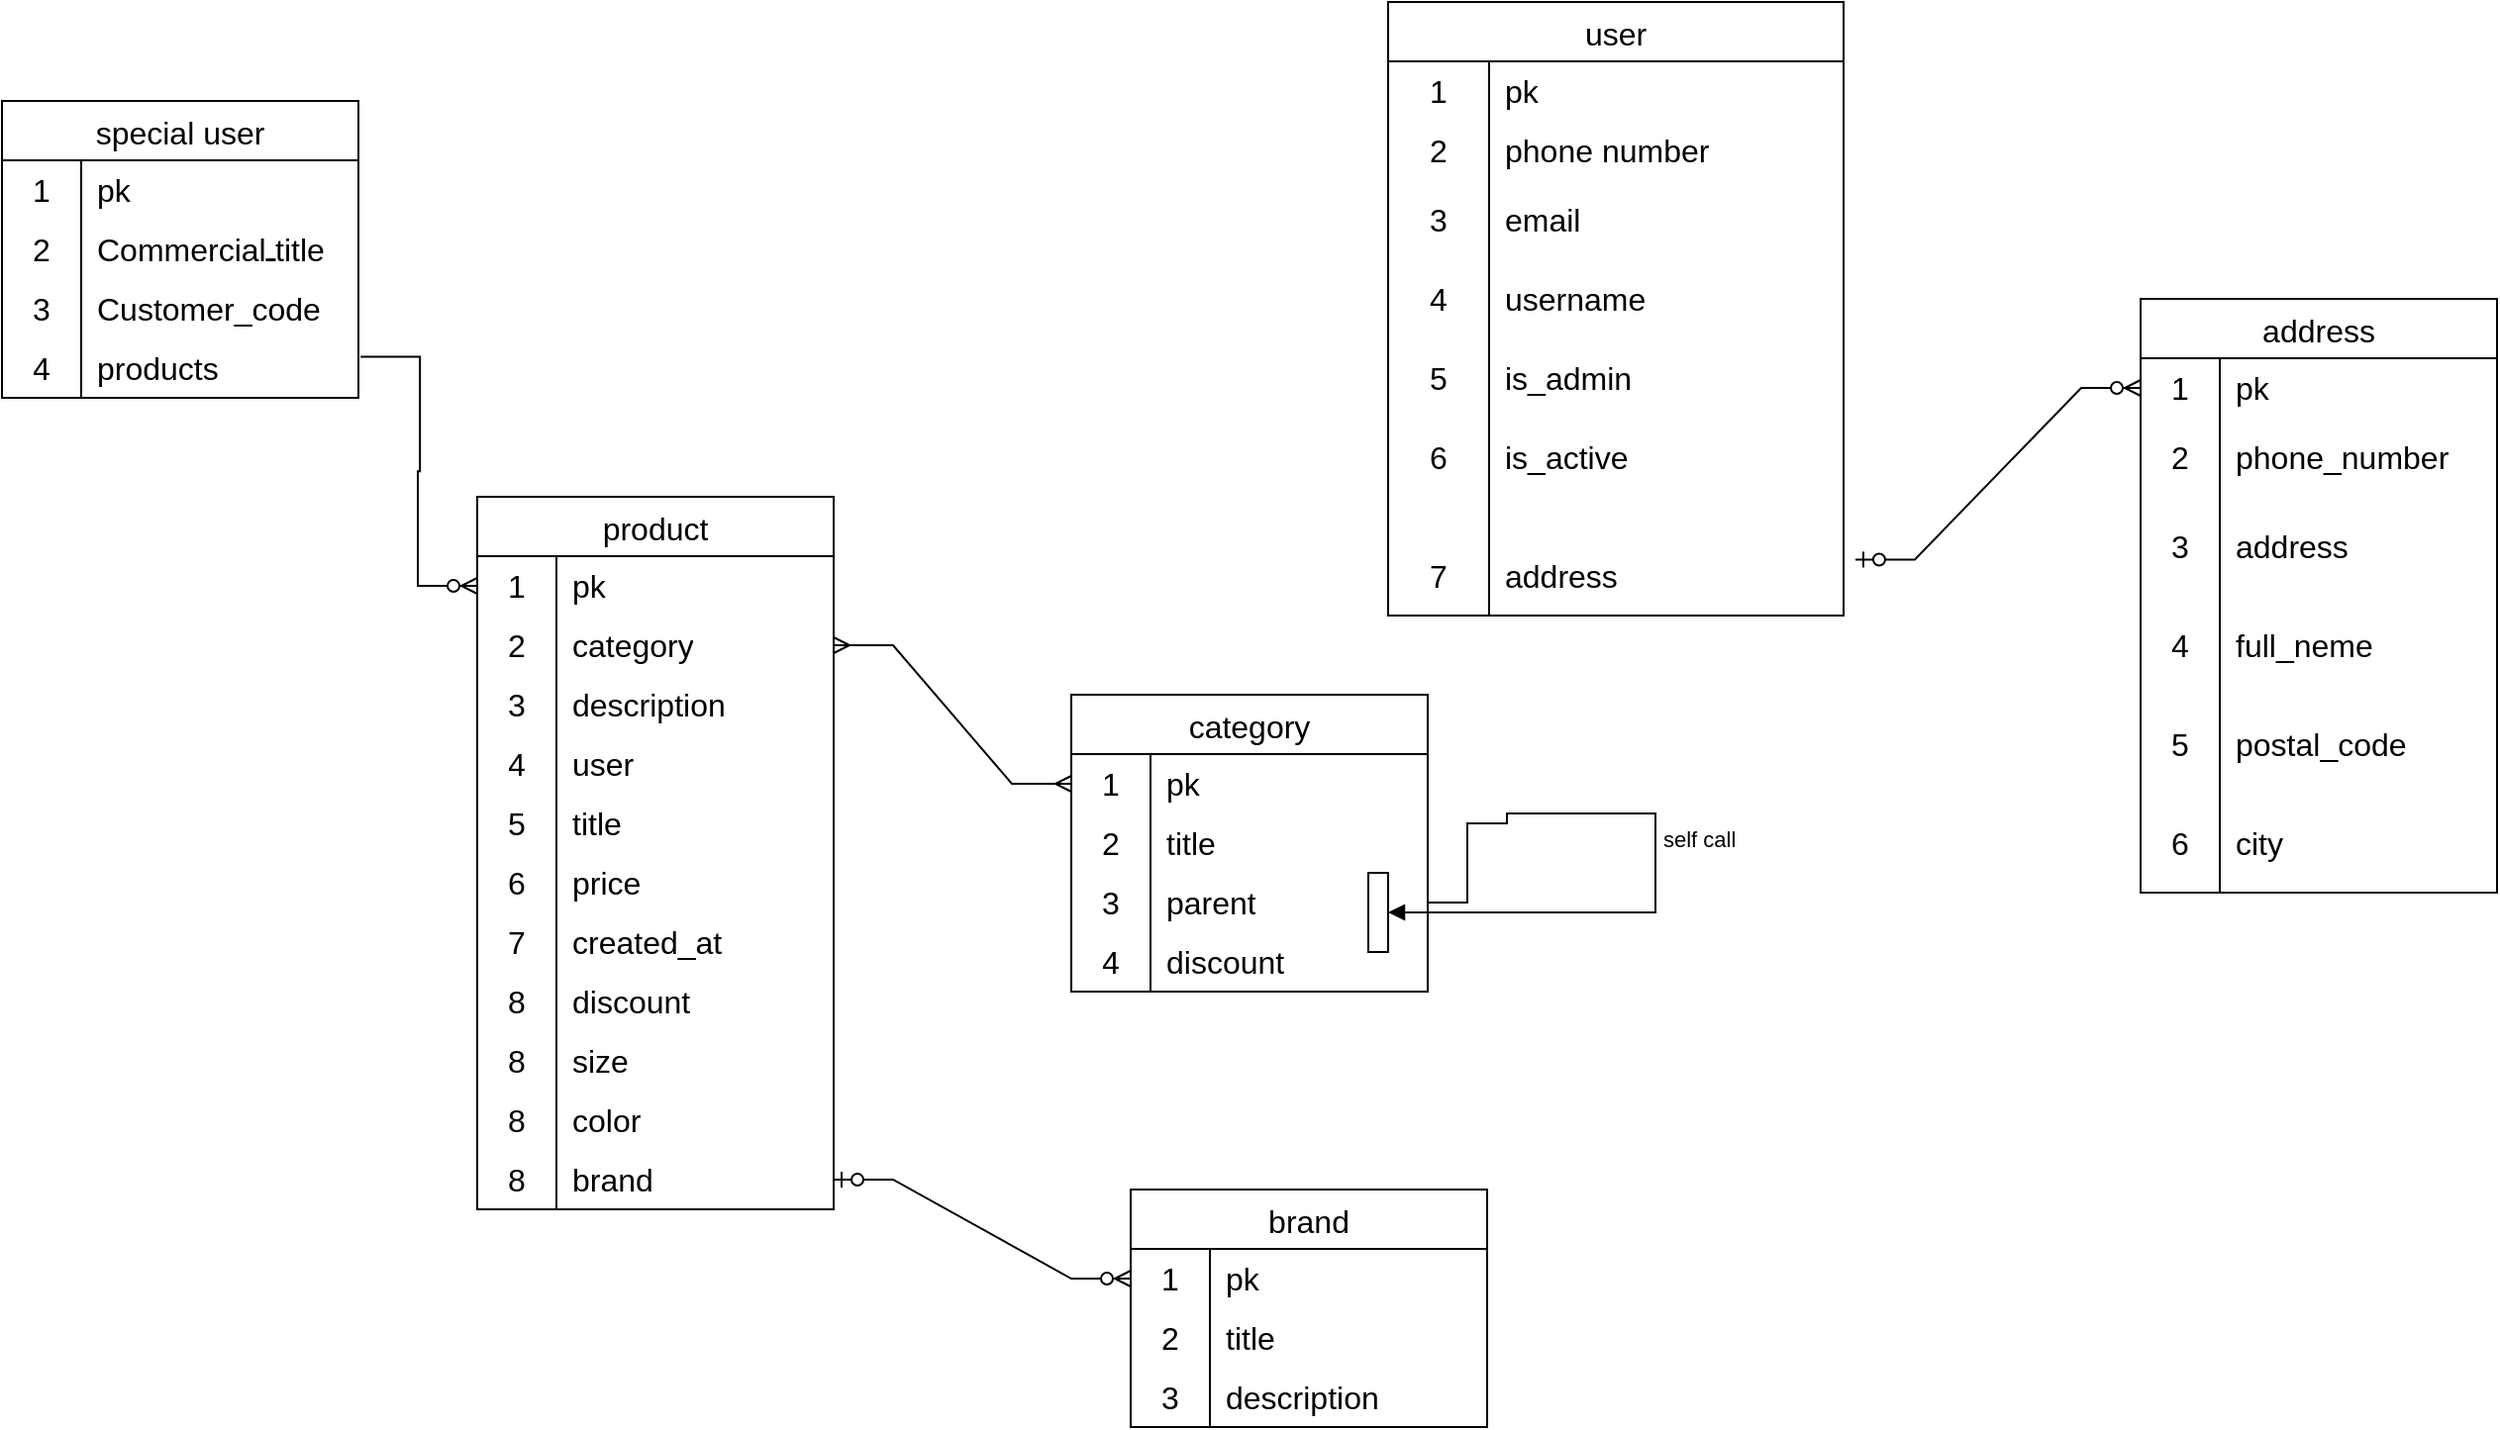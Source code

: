 <mxfile version="22.0.8" type="github">
  <diagram name="Page-1" id="hfBh8SlisbqRjysmLTED">
    <mxGraphModel dx="2121" dy="613" grid="1" gridSize="10" guides="1" tooltips="1" connect="1" arrows="1" fold="1" page="1" pageScale="1" pageWidth="850" pageHeight="1100" math="0" shadow="0">
      <root>
        <mxCell id="0" />
        <mxCell id="1" parent="0" />
        <mxCell id="ZEyobDEnAGydlUs0p3qM-27" value="user" style="shape=table;startSize=30;container=1;collapsible=0;childLayout=tableLayout;fixedRows=1;rowLines=0;fontStyle=0;strokeColor=default;fontSize=16;" vertex="1" parent="1">
          <mxGeometry x="670" y="130" width="230" height="310" as="geometry" />
        </mxCell>
        <mxCell id="ZEyobDEnAGydlUs0p3qM-28" value="" style="shape=tableRow;horizontal=0;startSize=0;swimlaneHead=0;swimlaneBody=0;top=0;left=0;bottom=0;right=0;collapsible=0;dropTarget=0;fillColor=none;points=[[0,0.5],[1,0.5]];portConstraint=eastwest;strokeColor=inherit;fontSize=16;" vertex="1" parent="ZEyobDEnAGydlUs0p3qM-27">
          <mxGeometry y="30" width="230" height="30" as="geometry" />
        </mxCell>
        <mxCell id="ZEyobDEnAGydlUs0p3qM-29" value="1" style="shape=partialRectangle;html=1;whiteSpace=wrap;connectable=0;fillColor=none;top=0;left=0;bottom=0;right=0;overflow=hidden;pointerEvents=1;strokeColor=inherit;fontSize=16;" vertex="1" parent="ZEyobDEnAGydlUs0p3qM-28">
          <mxGeometry width="51" height="30" as="geometry">
            <mxRectangle width="51" height="30" as="alternateBounds" />
          </mxGeometry>
        </mxCell>
        <mxCell id="ZEyobDEnAGydlUs0p3qM-30" value="pk" style="shape=partialRectangle;html=1;whiteSpace=wrap;connectable=0;fillColor=none;top=0;left=0;bottom=0;right=0;align=left;spacingLeft=6;overflow=hidden;strokeColor=inherit;fontSize=16;" vertex="1" parent="ZEyobDEnAGydlUs0p3qM-28">
          <mxGeometry x="51" width="179" height="30" as="geometry">
            <mxRectangle width="179" height="30" as="alternateBounds" />
          </mxGeometry>
        </mxCell>
        <mxCell id="ZEyobDEnAGydlUs0p3qM-31" value="" style="shape=tableRow;horizontal=0;startSize=0;swimlaneHead=0;swimlaneBody=0;top=0;left=0;bottom=0;right=0;collapsible=0;dropTarget=0;fillColor=none;points=[[0,0.5],[1,0.5]];portConstraint=eastwest;strokeColor=inherit;fontSize=16;" vertex="1" parent="ZEyobDEnAGydlUs0p3qM-27">
          <mxGeometry y="60" width="230" height="30" as="geometry" />
        </mxCell>
        <mxCell id="ZEyobDEnAGydlUs0p3qM-32" value="2" style="shape=partialRectangle;html=1;whiteSpace=wrap;connectable=0;fillColor=none;top=0;left=0;bottom=0;right=0;overflow=hidden;strokeColor=inherit;fontSize=16;" vertex="1" parent="ZEyobDEnAGydlUs0p3qM-31">
          <mxGeometry width="51" height="30" as="geometry">
            <mxRectangle width="51" height="30" as="alternateBounds" />
          </mxGeometry>
        </mxCell>
        <mxCell id="ZEyobDEnAGydlUs0p3qM-33" value="phone number" style="shape=partialRectangle;html=1;whiteSpace=wrap;connectable=0;fillColor=none;top=0;left=0;bottom=0;right=0;align=left;spacingLeft=6;overflow=hidden;strokeColor=inherit;fontSize=16;" vertex="1" parent="ZEyobDEnAGydlUs0p3qM-31">
          <mxGeometry x="51" width="179" height="30" as="geometry">
            <mxRectangle width="179" height="30" as="alternateBounds" />
          </mxGeometry>
        </mxCell>
        <mxCell id="ZEyobDEnAGydlUs0p3qM-34" value="" style="shape=tableRow;horizontal=0;startSize=0;swimlaneHead=0;swimlaneBody=0;top=0;left=0;bottom=0;right=0;collapsible=0;dropTarget=0;fillColor=none;points=[[0,0.5],[1,0.5]];portConstraint=eastwest;strokeColor=inherit;fontSize=16;" vertex="1" parent="ZEyobDEnAGydlUs0p3qM-27">
          <mxGeometry y="90" width="230" height="40" as="geometry" />
        </mxCell>
        <mxCell id="ZEyobDEnAGydlUs0p3qM-35" value="3" style="shape=partialRectangle;html=1;whiteSpace=wrap;connectable=0;fillColor=none;top=0;left=0;bottom=0;right=0;overflow=hidden;strokeColor=inherit;fontSize=16;" vertex="1" parent="ZEyobDEnAGydlUs0p3qM-34">
          <mxGeometry width="51" height="40" as="geometry">
            <mxRectangle width="51" height="40" as="alternateBounds" />
          </mxGeometry>
        </mxCell>
        <mxCell id="ZEyobDEnAGydlUs0p3qM-36" value="email" style="shape=partialRectangle;html=1;whiteSpace=wrap;connectable=0;fillColor=none;top=0;left=0;bottom=0;right=0;align=left;spacingLeft=6;overflow=hidden;strokeColor=inherit;fontSize=16;" vertex="1" parent="ZEyobDEnAGydlUs0p3qM-34">
          <mxGeometry x="51" width="179" height="40" as="geometry">
            <mxRectangle width="179" height="40" as="alternateBounds" />
          </mxGeometry>
        </mxCell>
        <mxCell id="ZEyobDEnAGydlUs0p3qM-47" value="" style="shape=tableRow;horizontal=0;startSize=0;swimlaneHead=0;swimlaneBody=0;top=0;left=0;bottom=0;right=0;collapsible=0;dropTarget=0;fillColor=none;points=[[0,0.5],[1,0.5]];portConstraint=eastwest;strokeColor=inherit;fontSize=16;" vertex="1" parent="ZEyobDEnAGydlUs0p3qM-27">
          <mxGeometry y="130" width="230" height="40" as="geometry" />
        </mxCell>
        <mxCell id="ZEyobDEnAGydlUs0p3qM-48" value="4" style="shape=partialRectangle;html=1;whiteSpace=wrap;connectable=0;fillColor=none;top=0;left=0;bottom=0;right=0;overflow=hidden;strokeColor=inherit;fontSize=16;" vertex="1" parent="ZEyobDEnAGydlUs0p3qM-47">
          <mxGeometry width="51" height="40" as="geometry">
            <mxRectangle width="51" height="40" as="alternateBounds" />
          </mxGeometry>
        </mxCell>
        <mxCell id="ZEyobDEnAGydlUs0p3qM-49" value="username" style="shape=partialRectangle;html=1;whiteSpace=wrap;connectable=0;fillColor=none;top=0;left=0;bottom=0;right=0;align=left;spacingLeft=6;overflow=hidden;strokeColor=inherit;fontSize=16;" vertex="1" parent="ZEyobDEnAGydlUs0p3qM-47">
          <mxGeometry x="51" width="179" height="40" as="geometry">
            <mxRectangle width="179" height="40" as="alternateBounds" />
          </mxGeometry>
        </mxCell>
        <mxCell id="ZEyobDEnAGydlUs0p3qM-50" value="" style="shape=tableRow;horizontal=0;startSize=0;swimlaneHead=0;swimlaneBody=0;top=0;left=0;bottom=0;right=0;collapsible=0;dropTarget=0;fillColor=none;points=[[0,0.5],[1,0.5]];portConstraint=eastwest;strokeColor=inherit;fontSize=16;" vertex="1" parent="ZEyobDEnAGydlUs0p3qM-27">
          <mxGeometry y="170" width="230" height="40" as="geometry" />
        </mxCell>
        <mxCell id="ZEyobDEnAGydlUs0p3qM-51" value="5" style="shape=partialRectangle;html=1;whiteSpace=wrap;connectable=0;fillColor=none;top=0;left=0;bottom=0;right=0;overflow=hidden;strokeColor=inherit;fontSize=16;" vertex="1" parent="ZEyobDEnAGydlUs0p3qM-50">
          <mxGeometry width="51" height="40" as="geometry">
            <mxRectangle width="51" height="40" as="alternateBounds" />
          </mxGeometry>
        </mxCell>
        <mxCell id="ZEyobDEnAGydlUs0p3qM-52" value="is_admin" style="shape=partialRectangle;html=1;whiteSpace=wrap;connectable=0;fillColor=none;top=0;left=0;bottom=0;right=0;align=left;spacingLeft=6;overflow=hidden;strokeColor=inherit;fontSize=16;" vertex="1" parent="ZEyobDEnAGydlUs0p3qM-50">
          <mxGeometry x="51" width="179" height="40" as="geometry">
            <mxRectangle width="179" height="40" as="alternateBounds" />
          </mxGeometry>
        </mxCell>
        <mxCell id="ZEyobDEnAGydlUs0p3qM-53" value="" style="shape=tableRow;horizontal=0;startSize=0;swimlaneHead=0;swimlaneBody=0;top=0;left=0;bottom=0;right=0;collapsible=0;dropTarget=0;fillColor=none;points=[[0,0.5],[1,0.5]];portConstraint=eastwest;strokeColor=inherit;fontSize=16;" vertex="1" parent="ZEyobDEnAGydlUs0p3qM-27">
          <mxGeometry y="210" width="230" height="40" as="geometry" />
        </mxCell>
        <mxCell id="ZEyobDEnAGydlUs0p3qM-54" value="6" style="shape=partialRectangle;html=1;whiteSpace=wrap;connectable=0;fillColor=none;top=0;left=0;bottom=0;right=0;overflow=hidden;strokeColor=inherit;fontSize=16;" vertex="1" parent="ZEyobDEnAGydlUs0p3qM-53">
          <mxGeometry width="51" height="40" as="geometry">
            <mxRectangle width="51" height="40" as="alternateBounds" />
          </mxGeometry>
        </mxCell>
        <mxCell id="ZEyobDEnAGydlUs0p3qM-55" value="is_active" style="shape=partialRectangle;html=1;whiteSpace=wrap;connectable=0;fillColor=none;top=0;left=0;bottom=0;right=0;align=left;spacingLeft=6;overflow=hidden;strokeColor=inherit;fontSize=16;" vertex="1" parent="ZEyobDEnAGydlUs0p3qM-53">
          <mxGeometry x="51" width="179" height="40" as="geometry">
            <mxRectangle width="179" height="40" as="alternateBounds" />
          </mxGeometry>
        </mxCell>
        <mxCell id="ZEyobDEnAGydlUs0p3qM-56" value="" style="shape=tableRow;horizontal=0;startSize=0;swimlaneHead=0;swimlaneBody=0;top=0;left=0;bottom=0;right=0;collapsible=0;dropTarget=0;fillColor=none;points=[[0,0.5],[1,0.5]];portConstraint=eastwest;strokeColor=inherit;fontSize=16;" vertex="1" parent="ZEyobDEnAGydlUs0p3qM-27">
          <mxGeometry y="250" width="230" height="20" as="geometry" />
        </mxCell>
        <mxCell id="ZEyobDEnAGydlUs0p3qM-57" value="" style="shape=partialRectangle;html=1;whiteSpace=wrap;connectable=0;fillColor=none;top=0;left=0;bottom=0;right=0;overflow=hidden;strokeColor=inherit;fontSize=16;" vertex="1" parent="ZEyobDEnAGydlUs0p3qM-56">
          <mxGeometry width="51" height="20" as="geometry">
            <mxRectangle width="51" height="20" as="alternateBounds" />
          </mxGeometry>
        </mxCell>
        <mxCell id="ZEyobDEnAGydlUs0p3qM-58" value="" style="shape=partialRectangle;html=1;whiteSpace=wrap;connectable=0;fillColor=none;top=0;left=0;bottom=0;right=0;align=left;spacingLeft=6;overflow=hidden;strokeColor=inherit;fontSize=16;" vertex="1" parent="ZEyobDEnAGydlUs0p3qM-56">
          <mxGeometry x="51" width="179" height="20" as="geometry">
            <mxRectangle width="179" height="20" as="alternateBounds" />
          </mxGeometry>
        </mxCell>
        <mxCell id="ZEyobDEnAGydlUs0p3qM-171" value="" style="shape=tableRow;horizontal=0;startSize=0;swimlaneHead=0;swimlaneBody=0;top=0;left=0;bottom=0;right=0;collapsible=0;dropTarget=0;fillColor=none;points=[[0,0.5],[1,0.5]];portConstraint=eastwest;strokeColor=inherit;fontSize=16;" vertex="1" parent="ZEyobDEnAGydlUs0p3qM-27">
          <mxGeometry y="270" width="230" height="40" as="geometry" />
        </mxCell>
        <mxCell id="ZEyobDEnAGydlUs0p3qM-172" value="7" style="shape=partialRectangle;html=1;whiteSpace=wrap;connectable=0;fillColor=none;top=0;left=0;bottom=0;right=0;overflow=hidden;strokeColor=inherit;fontSize=16;" vertex="1" parent="ZEyobDEnAGydlUs0p3qM-171">
          <mxGeometry width="51" height="40" as="geometry">
            <mxRectangle width="51" height="40" as="alternateBounds" />
          </mxGeometry>
        </mxCell>
        <mxCell id="ZEyobDEnAGydlUs0p3qM-173" value="address" style="shape=partialRectangle;html=1;whiteSpace=wrap;connectable=0;fillColor=none;top=0;left=0;bottom=0;right=0;align=left;spacingLeft=6;overflow=hidden;strokeColor=inherit;fontSize=16;" vertex="1" parent="ZEyobDEnAGydlUs0p3qM-171">
          <mxGeometry x="51" width="179" height="40" as="geometry">
            <mxRectangle width="179" height="40" as="alternateBounds" />
          </mxGeometry>
        </mxCell>
        <mxCell id="ZEyobDEnAGydlUs0p3qM-37" value="special user" style="shape=table;startSize=30;container=1;collapsible=0;childLayout=tableLayout;fixedRows=1;rowLines=0;fontStyle=0;strokeColor=default;fontSize=16;" vertex="1" parent="1">
          <mxGeometry x="-30" y="180" width="180" height="150" as="geometry" />
        </mxCell>
        <mxCell id="ZEyobDEnAGydlUs0p3qM-38" value="" style="shape=tableRow;horizontal=0;startSize=0;swimlaneHead=0;swimlaneBody=0;top=0;left=0;bottom=0;right=0;collapsible=0;dropTarget=0;fillColor=none;points=[[0,0.5],[1,0.5]];portConstraint=eastwest;strokeColor=inherit;fontSize=16;" vertex="1" parent="ZEyobDEnAGydlUs0p3qM-37">
          <mxGeometry y="30" width="180" height="30" as="geometry" />
        </mxCell>
        <mxCell id="ZEyobDEnAGydlUs0p3qM-39" value="1" style="shape=partialRectangle;html=1;whiteSpace=wrap;connectable=0;fillColor=none;top=0;left=0;bottom=0;right=0;overflow=hidden;pointerEvents=1;strokeColor=inherit;fontSize=16;" vertex="1" parent="ZEyobDEnAGydlUs0p3qM-38">
          <mxGeometry width="40" height="30" as="geometry">
            <mxRectangle width="40" height="30" as="alternateBounds" />
          </mxGeometry>
        </mxCell>
        <mxCell id="ZEyobDEnAGydlUs0p3qM-40" value="pk" style="shape=partialRectangle;html=1;whiteSpace=wrap;connectable=0;fillColor=none;top=0;left=0;bottom=0;right=0;align=left;spacingLeft=6;overflow=hidden;strokeColor=inherit;fontSize=16;" vertex="1" parent="ZEyobDEnAGydlUs0p3qM-38">
          <mxGeometry x="40" width="140" height="30" as="geometry">
            <mxRectangle width="140" height="30" as="alternateBounds" />
          </mxGeometry>
        </mxCell>
        <mxCell id="ZEyobDEnAGydlUs0p3qM-41" value="" style="shape=tableRow;horizontal=0;startSize=0;swimlaneHead=0;swimlaneBody=0;top=0;left=0;bottom=0;right=0;collapsible=0;dropTarget=0;fillColor=none;points=[[0,0.5],[1,0.5]];portConstraint=eastwest;strokeColor=inherit;fontSize=16;" vertex="1" parent="ZEyobDEnAGydlUs0p3qM-37">
          <mxGeometry y="60" width="180" height="30" as="geometry" />
        </mxCell>
        <mxCell id="ZEyobDEnAGydlUs0p3qM-42" value="2" style="shape=partialRectangle;html=1;whiteSpace=wrap;connectable=0;fillColor=none;top=0;left=0;bottom=0;right=0;overflow=hidden;strokeColor=inherit;fontSize=16;" vertex="1" parent="ZEyobDEnAGydlUs0p3qM-41">
          <mxGeometry width="40" height="30" as="geometry">
            <mxRectangle width="40" height="30" as="alternateBounds" />
          </mxGeometry>
        </mxCell>
        <mxCell id="ZEyobDEnAGydlUs0p3qM-43" value="Commercialـtitle" style="shape=partialRectangle;html=1;whiteSpace=wrap;connectable=0;fillColor=none;top=0;left=0;bottom=0;right=0;align=left;spacingLeft=6;overflow=hidden;strokeColor=inherit;fontSize=16;" vertex="1" parent="ZEyobDEnAGydlUs0p3qM-41">
          <mxGeometry x="40" width="140" height="30" as="geometry">
            <mxRectangle width="140" height="30" as="alternateBounds" />
          </mxGeometry>
        </mxCell>
        <mxCell id="ZEyobDEnAGydlUs0p3qM-44" value="" style="shape=tableRow;horizontal=0;startSize=0;swimlaneHead=0;swimlaneBody=0;top=0;left=0;bottom=0;right=0;collapsible=0;dropTarget=0;fillColor=none;points=[[0,0.5],[1,0.5]];portConstraint=eastwest;strokeColor=inherit;fontSize=16;" vertex="1" parent="ZEyobDEnAGydlUs0p3qM-37">
          <mxGeometry y="90" width="180" height="30" as="geometry" />
        </mxCell>
        <mxCell id="ZEyobDEnAGydlUs0p3qM-45" value="3" style="shape=partialRectangle;html=1;whiteSpace=wrap;connectable=0;fillColor=none;top=0;left=0;bottom=0;right=0;overflow=hidden;strokeColor=inherit;fontSize=16;" vertex="1" parent="ZEyobDEnAGydlUs0p3qM-44">
          <mxGeometry width="40" height="30" as="geometry">
            <mxRectangle width="40" height="30" as="alternateBounds" />
          </mxGeometry>
        </mxCell>
        <mxCell id="ZEyobDEnAGydlUs0p3qM-46" value="Customer_code" style="shape=partialRectangle;html=1;whiteSpace=wrap;connectable=0;fillColor=none;top=0;left=0;bottom=0;right=0;align=left;spacingLeft=6;overflow=hidden;strokeColor=inherit;fontSize=16;" vertex="1" parent="ZEyobDEnAGydlUs0p3qM-44">
          <mxGeometry x="40" width="140" height="30" as="geometry">
            <mxRectangle width="140" height="30" as="alternateBounds" />
          </mxGeometry>
        </mxCell>
        <mxCell id="ZEyobDEnAGydlUs0p3qM-72" value="" style="shape=tableRow;horizontal=0;startSize=0;swimlaneHead=0;swimlaneBody=0;top=0;left=0;bottom=0;right=0;collapsible=0;dropTarget=0;fillColor=none;points=[[0,0.5],[1,0.5]];portConstraint=eastwest;strokeColor=inherit;fontSize=16;" vertex="1" parent="ZEyobDEnAGydlUs0p3qM-37">
          <mxGeometry y="120" width="180" height="30" as="geometry" />
        </mxCell>
        <mxCell id="ZEyobDEnAGydlUs0p3qM-73" value="4" style="shape=partialRectangle;html=1;whiteSpace=wrap;connectable=0;fillColor=none;top=0;left=0;bottom=0;right=0;overflow=hidden;strokeColor=inherit;fontSize=16;" vertex="1" parent="ZEyobDEnAGydlUs0p3qM-72">
          <mxGeometry width="40" height="30" as="geometry">
            <mxRectangle width="40" height="30" as="alternateBounds" />
          </mxGeometry>
        </mxCell>
        <mxCell id="ZEyobDEnAGydlUs0p3qM-74" value="products" style="shape=partialRectangle;html=1;whiteSpace=wrap;connectable=0;fillColor=none;top=0;left=0;bottom=0;right=0;align=left;spacingLeft=6;overflow=hidden;strokeColor=inherit;fontSize=16;" vertex="1" parent="ZEyobDEnAGydlUs0p3qM-72">
          <mxGeometry x="40" width="140" height="30" as="geometry">
            <mxRectangle width="140" height="30" as="alternateBounds" />
          </mxGeometry>
        </mxCell>
        <mxCell id="ZEyobDEnAGydlUs0p3qM-85" value="product" style="shape=table;startSize=30;container=1;collapsible=0;childLayout=tableLayout;fixedRows=1;rowLines=0;fontStyle=0;strokeColor=default;fontSize=16;" vertex="1" parent="1">
          <mxGeometry x="210" y="380" width="180" height="360" as="geometry" />
        </mxCell>
        <mxCell id="ZEyobDEnAGydlUs0p3qM-86" value="" style="shape=tableRow;horizontal=0;startSize=0;swimlaneHead=0;swimlaneBody=0;top=0;left=0;bottom=0;right=0;collapsible=0;dropTarget=0;fillColor=none;points=[[0,0.5],[1,0.5]];portConstraint=eastwest;strokeColor=inherit;fontSize=16;" vertex="1" parent="ZEyobDEnAGydlUs0p3qM-85">
          <mxGeometry y="30" width="180" height="30" as="geometry" />
        </mxCell>
        <mxCell id="ZEyobDEnAGydlUs0p3qM-87" value="1" style="shape=partialRectangle;html=1;whiteSpace=wrap;connectable=0;fillColor=none;top=0;left=0;bottom=0;right=0;overflow=hidden;pointerEvents=1;strokeColor=inherit;fontSize=16;" vertex="1" parent="ZEyobDEnAGydlUs0p3qM-86">
          <mxGeometry width="40" height="30" as="geometry">
            <mxRectangle width="40" height="30" as="alternateBounds" />
          </mxGeometry>
        </mxCell>
        <mxCell id="ZEyobDEnAGydlUs0p3qM-88" value="pk" style="shape=partialRectangle;html=1;whiteSpace=wrap;connectable=0;fillColor=none;top=0;left=0;bottom=0;right=0;align=left;spacingLeft=6;overflow=hidden;strokeColor=inherit;fontSize=16;" vertex="1" parent="ZEyobDEnAGydlUs0p3qM-86">
          <mxGeometry x="40" width="140" height="30" as="geometry">
            <mxRectangle width="140" height="30" as="alternateBounds" />
          </mxGeometry>
        </mxCell>
        <mxCell id="ZEyobDEnAGydlUs0p3qM-89" value="" style="shape=tableRow;horizontal=0;startSize=0;swimlaneHead=0;swimlaneBody=0;top=0;left=0;bottom=0;right=0;collapsible=0;dropTarget=0;fillColor=none;points=[[0,0.5],[1,0.5]];portConstraint=eastwest;strokeColor=inherit;fontSize=16;" vertex="1" parent="ZEyobDEnAGydlUs0p3qM-85">
          <mxGeometry y="60" width="180" height="30" as="geometry" />
        </mxCell>
        <mxCell id="ZEyobDEnAGydlUs0p3qM-90" value="2" style="shape=partialRectangle;html=1;whiteSpace=wrap;connectable=0;fillColor=none;top=0;left=0;bottom=0;right=0;overflow=hidden;strokeColor=inherit;fontSize=16;" vertex="1" parent="ZEyobDEnAGydlUs0p3qM-89">
          <mxGeometry width="40" height="30" as="geometry">
            <mxRectangle width="40" height="30" as="alternateBounds" />
          </mxGeometry>
        </mxCell>
        <mxCell id="ZEyobDEnAGydlUs0p3qM-91" value="category" style="shape=partialRectangle;html=1;whiteSpace=wrap;connectable=0;fillColor=none;top=0;left=0;bottom=0;right=0;align=left;spacingLeft=6;overflow=hidden;strokeColor=inherit;fontSize=16;" vertex="1" parent="ZEyobDEnAGydlUs0p3qM-89">
          <mxGeometry x="40" width="140" height="30" as="geometry">
            <mxRectangle width="140" height="30" as="alternateBounds" />
          </mxGeometry>
        </mxCell>
        <mxCell id="ZEyobDEnAGydlUs0p3qM-92" value="" style="shape=tableRow;horizontal=0;startSize=0;swimlaneHead=0;swimlaneBody=0;top=0;left=0;bottom=0;right=0;collapsible=0;dropTarget=0;fillColor=none;points=[[0,0.5],[1,0.5]];portConstraint=eastwest;strokeColor=inherit;fontSize=16;" vertex="1" parent="ZEyobDEnAGydlUs0p3qM-85">
          <mxGeometry y="90" width="180" height="30" as="geometry" />
        </mxCell>
        <mxCell id="ZEyobDEnAGydlUs0p3qM-93" value="3" style="shape=partialRectangle;html=1;whiteSpace=wrap;connectable=0;fillColor=none;top=0;left=0;bottom=0;right=0;overflow=hidden;strokeColor=inherit;fontSize=16;" vertex="1" parent="ZEyobDEnAGydlUs0p3qM-92">
          <mxGeometry width="40" height="30" as="geometry">
            <mxRectangle width="40" height="30" as="alternateBounds" />
          </mxGeometry>
        </mxCell>
        <mxCell id="ZEyobDEnAGydlUs0p3qM-94" value="description" style="shape=partialRectangle;html=1;whiteSpace=wrap;connectable=0;fillColor=none;top=0;left=0;bottom=0;right=0;align=left;spacingLeft=6;overflow=hidden;strokeColor=inherit;fontSize=16;" vertex="1" parent="ZEyobDEnAGydlUs0p3qM-92">
          <mxGeometry x="40" width="140" height="30" as="geometry">
            <mxRectangle width="140" height="30" as="alternateBounds" />
          </mxGeometry>
        </mxCell>
        <mxCell id="ZEyobDEnAGydlUs0p3qM-95" value="" style="shape=tableRow;horizontal=0;startSize=0;swimlaneHead=0;swimlaneBody=0;top=0;left=0;bottom=0;right=0;collapsible=0;dropTarget=0;fillColor=none;points=[[0,0.5],[1,0.5]];portConstraint=eastwest;strokeColor=inherit;fontSize=16;" vertex="1" parent="ZEyobDEnAGydlUs0p3qM-85">
          <mxGeometry y="120" width="180" height="30" as="geometry" />
        </mxCell>
        <mxCell id="ZEyobDEnAGydlUs0p3qM-96" value="4" style="shape=partialRectangle;html=1;whiteSpace=wrap;connectable=0;fillColor=none;top=0;left=0;bottom=0;right=0;overflow=hidden;strokeColor=inherit;fontSize=16;" vertex="1" parent="ZEyobDEnAGydlUs0p3qM-95">
          <mxGeometry width="40" height="30" as="geometry">
            <mxRectangle width="40" height="30" as="alternateBounds" />
          </mxGeometry>
        </mxCell>
        <mxCell id="ZEyobDEnAGydlUs0p3qM-97" value="user" style="shape=partialRectangle;html=1;whiteSpace=wrap;connectable=0;fillColor=none;top=0;left=0;bottom=0;right=0;align=left;spacingLeft=6;overflow=hidden;strokeColor=inherit;fontSize=16;" vertex="1" parent="ZEyobDEnAGydlUs0p3qM-95">
          <mxGeometry x="40" width="140" height="30" as="geometry">
            <mxRectangle width="140" height="30" as="alternateBounds" />
          </mxGeometry>
        </mxCell>
        <mxCell id="ZEyobDEnAGydlUs0p3qM-114" value="" style="shape=tableRow;horizontal=0;startSize=0;swimlaneHead=0;swimlaneBody=0;top=0;left=0;bottom=0;right=0;collapsible=0;dropTarget=0;fillColor=none;points=[[0,0.5],[1,0.5]];portConstraint=eastwest;strokeColor=inherit;fontSize=16;" vertex="1" parent="ZEyobDEnAGydlUs0p3qM-85">
          <mxGeometry y="150" width="180" height="30" as="geometry" />
        </mxCell>
        <mxCell id="ZEyobDEnAGydlUs0p3qM-115" value="5" style="shape=partialRectangle;html=1;whiteSpace=wrap;connectable=0;fillColor=none;top=0;left=0;bottom=0;right=0;overflow=hidden;pointerEvents=1;strokeColor=inherit;fontSize=16;" vertex="1" parent="ZEyobDEnAGydlUs0p3qM-114">
          <mxGeometry width="40" height="30" as="geometry">
            <mxRectangle width="40" height="30" as="alternateBounds" />
          </mxGeometry>
        </mxCell>
        <mxCell id="ZEyobDEnAGydlUs0p3qM-116" value="title" style="shape=partialRectangle;html=1;whiteSpace=wrap;connectable=0;fillColor=none;top=0;left=0;bottom=0;right=0;align=left;spacingLeft=6;overflow=hidden;strokeColor=inherit;fontSize=16;" vertex="1" parent="ZEyobDEnAGydlUs0p3qM-114">
          <mxGeometry x="40" width="140" height="30" as="geometry">
            <mxRectangle width="140" height="30" as="alternateBounds" />
          </mxGeometry>
        </mxCell>
        <mxCell id="ZEyobDEnAGydlUs0p3qM-195" value="" style="shape=tableRow;horizontal=0;startSize=0;swimlaneHead=0;swimlaneBody=0;top=0;left=0;bottom=0;right=0;collapsible=0;dropTarget=0;fillColor=none;points=[[0,0.5],[1,0.5]];portConstraint=eastwest;strokeColor=inherit;fontSize=16;" vertex="1" parent="ZEyobDEnAGydlUs0p3qM-85">
          <mxGeometry y="180" width="180" height="30" as="geometry" />
        </mxCell>
        <mxCell id="ZEyobDEnAGydlUs0p3qM-196" value="6" style="shape=partialRectangle;html=1;whiteSpace=wrap;connectable=0;fillColor=none;top=0;left=0;bottom=0;right=0;overflow=hidden;pointerEvents=1;strokeColor=inherit;fontSize=16;" vertex="1" parent="ZEyobDEnAGydlUs0p3qM-195">
          <mxGeometry width="40" height="30" as="geometry">
            <mxRectangle width="40" height="30" as="alternateBounds" />
          </mxGeometry>
        </mxCell>
        <mxCell id="ZEyobDEnAGydlUs0p3qM-197" value="price" style="shape=partialRectangle;html=1;whiteSpace=wrap;connectable=0;fillColor=none;top=0;left=0;bottom=0;right=0;align=left;spacingLeft=6;overflow=hidden;strokeColor=inherit;fontSize=16;" vertex="1" parent="ZEyobDEnAGydlUs0p3qM-195">
          <mxGeometry x="40" width="140" height="30" as="geometry">
            <mxRectangle width="140" height="30" as="alternateBounds" />
          </mxGeometry>
        </mxCell>
        <mxCell id="ZEyobDEnAGydlUs0p3qM-198" value="" style="shape=tableRow;horizontal=0;startSize=0;swimlaneHead=0;swimlaneBody=0;top=0;left=0;bottom=0;right=0;collapsible=0;dropTarget=0;fillColor=none;points=[[0,0.5],[1,0.5]];portConstraint=eastwest;strokeColor=inherit;fontSize=16;" vertex="1" parent="ZEyobDEnAGydlUs0p3qM-85">
          <mxGeometry y="210" width="180" height="30" as="geometry" />
        </mxCell>
        <mxCell id="ZEyobDEnAGydlUs0p3qM-199" value="7" style="shape=partialRectangle;html=1;whiteSpace=wrap;connectable=0;fillColor=none;top=0;left=0;bottom=0;right=0;overflow=hidden;pointerEvents=1;strokeColor=inherit;fontSize=16;" vertex="1" parent="ZEyobDEnAGydlUs0p3qM-198">
          <mxGeometry width="40" height="30" as="geometry">
            <mxRectangle width="40" height="30" as="alternateBounds" />
          </mxGeometry>
        </mxCell>
        <mxCell id="ZEyobDEnAGydlUs0p3qM-200" value="created_at" style="shape=partialRectangle;html=1;whiteSpace=wrap;connectable=0;fillColor=none;top=0;left=0;bottom=0;right=0;align=left;spacingLeft=6;overflow=hidden;strokeColor=inherit;fontSize=16;" vertex="1" parent="ZEyobDEnAGydlUs0p3qM-198">
          <mxGeometry x="40" width="140" height="30" as="geometry">
            <mxRectangle width="140" height="30" as="alternateBounds" />
          </mxGeometry>
        </mxCell>
        <mxCell id="ZEyobDEnAGydlUs0p3qM-201" value="" style="shape=tableRow;horizontal=0;startSize=0;swimlaneHead=0;swimlaneBody=0;top=0;left=0;bottom=0;right=0;collapsible=0;dropTarget=0;fillColor=none;points=[[0,0.5],[1,0.5]];portConstraint=eastwest;strokeColor=inherit;fontSize=16;" vertex="1" parent="ZEyobDEnAGydlUs0p3qM-85">
          <mxGeometry y="240" width="180" height="30" as="geometry" />
        </mxCell>
        <mxCell id="ZEyobDEnAGydlUs0p3qM-202" value="8" style="shape=partialRectangle;html=1;whiteSpace=wrap;connectable=0;fillColor=none;top=0;left=0;bottom=0;right=0;overflow=hidden;pointerEvents=1;strokeColor=inherit;fontSize=16;" vertex="1" parent="ZEyobDEnAGydlUs0p3qM-201">
          <mxGeometry width="40" height="30" as="geometry">
            <mxRectangle width="40" height="30" as="alternateBounds" />
          </mxGeometry>
        </mxCell>
        <mxCell id="ZEyobDEnAGydlUs0p3qM-203" value="discount" style="shape=partialRectangle;html=1;whiteSpace=wrap;connectable=0;fillColor=none;top=0;left=0;bottom=0;right=0;align=left;spacingLeft=6;overflow=hidden;strokeColor=inherit;fontSize=16;" vertex="1" parent="ZEyobDEnAGydlUs0p3qM-201">
          <mxGeometry x="40" width="140" height="30" as="geometry">
            <mxRectangle width="140" height="30" as="alternateBounds" />
          </mxGeometry>
        </mxCell>
        <mxCell id="ZEyobDEnAGydlUs0p3qM-207" value="" style="shape=tableRow;horizontal=0;startSize=0;swimlaneHead=0;swimlaneBody=0;top=0;left=0;bottom=0;right=0;collapsible=0;dropTarget=0;fillColor=none;points=[[0,0.5],[1,0.5]];portConstraint=eastwest;strokeColor=inherit;fontSize=16;" vertex="1" parent="ZEyobDEnAGydlUs0p3qM-85">
          <mxGeometry y="270" width="180" height="30" as="geometry" />
        </mxCell>
        <mxCell id="ZEyobDEnAGydlUs0p3qM-208" value="8" style="shape=partialRectangle;html=1;whiteSpace=wrap;connectable=0;fillColor=none;top=0;left=0;bottom=0;right=0;overflow=hidden;pointerEvents=1;strokeColor=inherit;fontSize=16;" vertex="1" parent="ZEyobDEnAGydlUs0p3qM-207">
          <mxGeometry width="40" height="30" as="geometry">
            <mxRectangle width="40" height="30" as="alternateBounds" />
          </mxGeometry>
        </mxCell>
        <mxCell id="ZEyobDEnAGydlUs0p3qM-209" value="size" style="shape=partialRectangle;html=1;whiteSpace=wrap;connectable=0;fillColor=none;top=0;left=0;bottom=0;right=0;align=left;spacingLeft=6;overflow=hidden;strokeColor=inherit;fontSize=16;" vertex="1" parent="ZEyobDEnAGydlUs0p3qM-207">
          <mxGeometry x="40" width="140" height="30" as="geometry">
            <mxRectangle width="140" height="30" as="alternateBounds" />
          </mxGeometry>
        </mxCell>
        <mxCell id="ZEyobDEnAGydlUs0p3qM-210" value="" style="shape=tableRow;horizontal=0;startSize=0;swimlaneHead=0;swimlaneBody=0;top=0;left=0;bottom=0;right=0;collapsible=0;dropTarget=0;fillColor=none;points=[[0,0.5],[1,0.5]];portConstraint=eastwest;strokeColor=inherit;fontSize=16;" vertex="1" parent="ZEyobDEnAGydlUs0p3qM-85">
          <mxGeometry y="300" width="180" height="30" as="geometry" />
        </mxCell>
        <mxCell id="ZEyobDEnAGydlUs0p3qM-211" value="8" style="shape=partialRectangle;html=1;whiteSpace=wrap;connectable=0;fillColor=none;top=0;left=0;bottom=0;right=0;overflow=hidden;pointerEvents=1;strokeColor=inherit;fontSize=16;" vertex="1" parent="ZEyobDEnAGydlUs0p3qM-210">
          <mxGeometry width="40" height="30" as="geometry">
            <mxRectangle width="40" height="30" as="alternateBounds" />
          </mxGeometry>
        </mxCell>
        <mxCell id="ZEyobDEnAGydlUs0p3qM-212" value="color" style="shape=partialRectangle;html=1;whiteSpace=wrap;connectable=0;fillColor=none;top=0;left=0;bottom=0;right=0;align=left;spacingLeft=6;overflow=hidden;strokeColor=inherit;fontSize=16;" vertex="1" parent="ZEyobDEnAGydlUs0p3qM-210">
          <mxGeometry x="40" width="140" height="30" as="geometry">
            <mxRectangle width="140" height="30" as="alternateBounds" />
          </mxGeometry>
        </mxCell>
        <mxCell id="ZEyobDEnAGydlUs0p3qM-213" value="" style="shape=tableRow;horizontal=0;startSize=0;swimlaneHead=0;swimlaneBody=0;top=0;left=0;bottom=0;right=0;collapsible=0;dropTarget=0;fillColor=none;points=[[0,0.5],[1,0.5]];portConstraint=eastwest;strokeColor=inherit;fontSize=16;" vertex="1" parent="ZEyobDEnAGydlUs0p3qM-85">
          <mxGeometry y="330" width="180" height="30" as="geometry" />
        </mxCell>
        <mxCell id="ZEyobDEnAGydlUs0p3qM-214" value="8" style="shape=partialRectangle;html=1;whiteSpace=wrap;connectable=0;fillColor=none;top=0;left=0;bottom=0;right=0;overflow=hidden;pointerEvents=1;strokeColor=inherit;fontSize=16;" vertex="1" parent="ZEyobDEnAGydlUs0p3qM-213">
          <mxGeometry width="40" height="30" as="geometry">
            <mxRectangle width="40" height="30" as="alternateBounds" />
          </mxGeometry>
        </mxCell>
        <mxCell id="ZEyobDEnAGydlUs0p3qM-215" value="brand" style="shape=partialRectangle;html=1;whiteSpace=wrap;connectable=0;fillColor=none;top=0;left=0;bottom=0;right=0;align=left;spacingLeft=6;overflow=hidden;strokeColor=inherit;fontSize=16;" vertex="1" parent="ZEyobDEnAGydlUs0p3qM-213">
          <mxGeometry x="40" width="140" height="30" as="geometry">
            <mxRectangle width="140" height="30" as="alternateBounds" />
          </mxGeometry>
        </mxCell>
        <mxCell id="ZEyobDEnAGydlUs0p3qM-98" value="" style="edgeStyle=entityRelationEdgeStyle;fontSize=12;html=1;endArrow=ERzeroToMany;endFill=1;rounded=0;exitX=1.006;exitY=0.308;exitDx=0;exitDy=0;exitPerimeter=0;entryX=0;entryY=0.5;entryDx=0;entryDy=0;" edge="1" parent="1" source="ZEyobDEnAGydlUs0p3qM-72" target="ZEyobDEnAGydlUs0p3qM-86">
          <mxGeometry width="100" height="100" relative="1" as="geometry">
            <mxPoint x="200" y="280" as="sourcePoint" />
            <mxPoint x="210" y="515" as="targetPoint" />
            <Array as="points">
              <mxPoint x="260" y="645.07" />
              <mxPoint x="360" y="460.07" />
              <mxPoint x="280" y="510.07" />
            </Array>
          </mxGeometry>
        </mxCell>
        <mxCell id="ZEyobDEnAGydlUs0p3qM-133" value="category" style="shape=table;startSize=30;container=1;collapsible=0;childLayout=tableLayout;fixedRows=1;rowLines=0;fontStyle=0;strokeColor=default;fontSize=16;" vertex="1" parent="1">
          <mxGeometry x="510" y="480" width="180" height="150" as="geometry" />
        </mxCell>
        <mxCell id="ZEyobDEnAGydlUs0p3qM-134" value="" style="shape=tableRow;horizontal=0;startSize=0;swimlaneHead=0;swimlaneBody=0;top=0;left=0;bottom=0;right=0;collapsible=0;dropTarget=0;fillColor=none;points=[[0,0.5],[1,0.5]];portConstraint=eastwest;strokeColor=inherit;fontSize=16;" vertex="1" parent="ZEyobDEnAGydlUs0p3qM-133">
          <mxGeometry y="30" width="180" height="30" as="geometry" />
        </mxCell>
        <mxCell id="ZEyobDEnAGydlUs0p3qM-135" value="1" style="shape=partialRectangle;html=1;whiteSpace=wrap;connectable=0;fillColor=none;top=0;left=0;bottom=0;right=0;overflow=hidden;pointerEvents=1;strokeColor=inherit;fontSize=16;" vertex="1" parent="ZEyobDEnAGydlUs0p3qM-134">
          <mxGeometry width="40" height="30" as="geometry">
            <mxRectangle width="40" height="30" as="alternateBounds" />
          </mxGeometry>
        </mxCell>
        <mxCell id="ZEyobDEnAGydlUs0p3qM-136" value="pk" style="shape=partialRectangle;html=1;whiteSpace=wrap;connectable=0;fillColor=none;top=0;left=0;bottom=0;right=0;align=left;spacingLeft=6;overflow=hidden;strokeColor=inherit;fontSize=16;" vertex="1" parent="ZEyobDEnAGydlUs0p3qM-134">
          <mxGeometry x="40" width="140" height="30" as="geometry">
            <mxRectangle width="140" height="30" as="alternateBounds" />
          </mxGeometry>
        </mxCell>
        <mxCell id="ZEyobDEnAGydlUs0p3qM-137" value="" style="shape=tableRow;horizontal=0;startSize=0;swimlaneHead=0;swimlaneBody=0;top=0;left=0;bottom=0;right=0;collapsible=0;dropTarget=0;fillColor=none;points=[[0,0.5],[1,0.5]];portConstraint=eastwest;strokeColor=inherit;fontSize=16;" vertex="1" parent="ZEyobDEnAGydlUs0p3qM-133">
          <mxGeometry y="60" width="180" height="30" as="geometry" />
        </mxCell>
        <mxCell id="ZEyobDEnAGydlUs0p3qM-138" value="2" style="shape=partialRectangle;html=1;whiteSpace=wrap;connectable=0;fillColor=none;top=0;left=0;bottom=0;right=0;overflow=hidden;strokeColor=inherit;fontSize=16;" vertex="1" parent="ZEyobDEnAGydlUs0p3qM-137">
          <mxGeometry width="40" height="30" as="geometry">
            <mxRectangle width="40" height="30" as="alternateBounds" />
          </mxGeometry>
        </mxCell>
        <mxCell id="ZEyobDEnAGydlUs0p3qM-139" value="title" style="shape=partialRectangle;html=1;whiteSpace=wrap;connectable=0;fillColor=none;top=0;left=0;bottom=0;right=0;align=left;spacingLeft=6;overflow=hidden;strokeColor=inherit;fontSize=16;" vertex="1" parent="ZEyobDEnAGydlUs0p3qM-137">
          <mxGeometry x="40" width="140" height="30" as="geometry">
            <mxRectangle width="140" height="30" as="alternateBounds" />
          </mxGeometry>
        </mxCell>
        <mxCell id="ZEyobDEnAGydlUs0p3qM-140" value="" style="shape=tableRow;horizontal=0;startSize=0;swimlaneHead=0;swimlaneBody=0;top=0;left=0;bottom=0;right=0;collapsible=0;dropTarget=0;fillColor=none;points=[[0,0.5],[1,0.5]];portConstraint=eastwest;strokeColor=inherit;fontSize=16;" vertex="1" parent="ZEyobDEnAGydlUs0p3qM-133">
          <mxGeometry y="90" width="180" height="30" as="geometry" />
        </mxCell>
        <mxCell id="ZEyobDEnAGydlUs0p3qM-141" value="3" style="shape=partialRectangle;html=1;whiteSpace=wrap;connectable=0;fillColor=none;top=0;left=0;bottom=0;right=0;overflow=hidden;strokeColor=inherit;fontSize=16;" vertex="1" parent="ZEyobDEnAGydlUs0p3qM-140">
          <mxGeometry width="40" height="30" as="geometry">
            <mxRectangle width="40" height="30" as="alternateBounds" />
          </mxGeometry>
        </mxCell>
        <mxCell id="ZEyobDEnAGydlUs0p3qM-142" value="parent" style="shape=partialRectangle;html=1;whiteSpace=wrap;connectable=0;fillColor=none;top=0;left=0;bottom=0;right=0;align=left;spacingLeft=6;overflow=hidden;strokeColor=inherit;fontSize=16;" vertex="1" parent="ZEyobDEnAGydlUs0p3qM-140">
          <mxGeometry x="40" width="140" height="30" as="geometry">
            <mxRectangle width="140" height="30" as="alternateBounds" />
          </mxGeometry>
        </mxCell>
        <mxCell id="ZEyobDEnAGydlUs0p3qM-204" value="" style="shape=tableRow;horizontal=0;startSize=0;swimlaneHead=0;swimlaneBody=0;top=0;left=0;bottom=0;right=0;collapsible=0;dropTarget=0;fillColor=none;points=[[0,0.5],[1,0.5]];portConstraint=eastwest;strokeColor=inherit;fontSize=16;" vertex="1" parent="ZEyobDEnAGydlUs0p3qM-133">
          <mxGeometry y="120" width="180" height="30" as="geometry" />
        </mxCell>
        <mxCell id="ZEyobDEnAGydlUs0p3qM-205" value="4" style="shape=partialRectangle;html=1;whiteSpace=wrap;connectable=0;fillColor=none;top=0;left=0;bottom=0;right=0;overflow=hidden;strokeColor=inherit;fontSize=16;" vertex="1" parent="ZEyobDEnAGydlUs0p3qM-204">
          <mxGeometry width="40" height="30" as="geometry">
            <mxRectangle width="40" height="30" as="alternateBounds" />
          </mxGeometry>
        </mxCell>
        <mxCell id="ZEyobDEnAGydlUs0p3qM-206" value="discount" style="shape=partialRectangle;html=1;whiteSpace=wrap;connectable=0;fillColor=none;top=0;left=0;bottom=0;right=0;align=left;spacingLeft=6;overflow=hidden;strokeColor=inherit;fontSize=16;" vertex="1" parent="ZEyobDEnAGydlUs0p3qM-204">
          <mxGeometry x="40" width="140" height="30" as="geometry">
            <mxRectangle width="140" height="30" as="alternateBounds" />
          </mxGeometry>
        </mxCell>
        <mxCell id="ZEyobDEnAGydlUs0p3qM-148" value="" style="html=1;points=[[0,0,0,0,5],[0,1,0,0,-5],[1,0,0,0,5],[1,1,0,0,-5]];perimeter=orthogonalPerimeter;outlineConnect=0;targetShapes=umlLifeline;portConstraint=eastwest;newEdgeStyle={&quot;curved&quot;:0,&quot;rounded&quot;:0};" vertex="1" parent="1">
          <mxGeometry x="660" y="570" width="10" height="40" as="geometry" />
        </mxCell>
        <mxCell id="ZEyobDEnAGydlUs0p3qM-149" value="self call" style="html=1;align=left;spacingLeft=2;endArrow=block;rounded=0;edgeStyle=orthogonalEdgeStyle;curved=0;rounded=0;exitX=1;exitY=0.5;exitDx=0;exitDy=0;" edge="1" target="ZEyobDEnAGydlUs0p3qM-148" parent="1" source="ZEyobDEnAGydlUs0p3qM-140">
          <mxGeometry relative="1" as="geometry">
            <mxPoint x="490" y="390" as="sourcePoint" />
            <Array as="points">
              <mxPoint x="710" y="585" />
              <mxPoint x="710" y="545" />
              <mxPoint x="730" y="545" />
              <mxPoint x="730" y="540" />
              <mxPoint x="805" y="540" />
            </Array>
          </mxGeometry>
        </mxCell>
        <mxCell id="ZEyobDEnAGydlUs0p3qM-153" value="" style="edgeStyle=entityRelationEdgeStyle;fontSize=12;html=1;endArrow=ERmany;startArrow=ERmany;rounded=0;exitX=1;exitY=0.5;exitDx=0;exitDy=0;entryX=0;entryY=0.5;entryDx=0;entryDy=0;" edge="1" parent="1" source="ZEyobDEnAGydlUs0p3qM-89" target="ZEyobDEnAGydlUs0p3qM-134">
          <mxGeometry width="100" height="100" relative="1" as="geometry">
            <mxPoint x="500" y="630" as="sourcePoint" />
            <mxPoint x="600" y="530" as="targetPoint" />
          </mxGeometry>
        </mxCell>
        <mxCell id="ZEyobDEnAGydlUs0p3qM-154" value="address" style="shape=table;startSize=30;container=1;collapsible=0;childLayout=tableLayout;fixedRows=1;rowLines=0;fontStyle=0;strokeColor=default;fontSize=16;" vertex="1" parent="1">
          <mxGeometry x="1050" y="280" width="180" height="300" as="geometry" />
        </mxCell>
        <mxCell id="ZEyobDEnAGydlUs0p3qM-155" value="" style="shape=tableRow;horizontal=0;startSize=0;swimlaneHead=0;swimlaneBody=0;top=0;left=0;bottom=0;right=0;collapsible=0;dropTarget=0;fillColor=none;points=[[0,0.5],[1,0.5]];portConstraint=eastwest;strokeColor=inherit;fontSize=16;" vertex="1" parent="ZEyobDEnAGydlUs0p3qM-154">
          <mxGeometry y="30" width="180" height="30" as="geometry" />
        </mxCell>
        <mxCell id="ZEyobDEnAGydlUs0p3qM-156" value="1" style="shape=partialRectangle;html=1;whiteSpace=wrap;connectable=0;fillColor=none;top=0;left=0;bottom=0;right=0;overflow=hidden;pointerEvents=1;strokeColor=inherit;fontSize=16;" vertex="1" parent="ZEyobDEnAGydlUs0p3qM-155">
          <mxGeometry width="40" height="30" as="geometry">
            <mxRectangle width="40" height="30" as="alternateBounds" />
          </mxGeometry>
        </mxCell>
        <mxCell id="ZEyobDEnAGydlUs0p3qM-157" value="pk" style="shape=partialRectangle;html=1;whiteSpace=wrap;connectable=0;fillColor=none;top=0;left=0;bottom=0;right=0;align=left;spacingLeft=6;overflow=hidden;strokeColor=inherit;fontSize=16;" vertex="1" parent="ZEyobDEnAGydlUs0p3qM-155">
          <mxGeometry x="40" width="140" height="30" as="geometry">
            <mxRectangle width="140" height="30" as="alternateBounds" />
          </mxGeometry>
        </mxCell>
        <mxCell id="ZEyobDEnAGydlUs0p3qM-158" value="" style="shape=tableRow;horizontal=0;startSize=0;swimlaneHead=0;swimlaneBody=0;top=0;left=0;bottom=0;right=0;collapsible=0;dropTarget=0;fillColor=none;points=[[0,0.5],[1,0.5]];portConstraint=eastwest;strokeColor=inherit;fontSize=16;" vertex="1" parent="ZEyobDEnAGydlUs0p3qM-154">
          <mxGeometry y="60" width="180" height="40" as="geometry" />
        </mxCell>
        <mxCell id="ZEyobDEnAGydlUs0p3qM-159" value="2" style="shape=partialRectangle;html=1;whiteSpace=wrap;connectable=0;fillColor=none;top=0;left=0;bottom=0;right=0;overflow=hidden;strokeColor=inherit;fontSize=16;" vertex="1" parent="ZEyobDEnAGydlUs0p3qM-158">
          <mxGeometry width="40" height="40" as="geometry">
            <mxRectangle width="40" height="40" as="alternateBounds" />
          </mxGeometry>
        </mxCell>
        <mxCell id="ZEyobDEnAGydlUs0p3qM-160" value="phone_number" style="shape=partialRectangle;html=1;whiteSpace=wrap;connectable=0;fillColor=none;top=0;left=0;bottom=0;right=0;align=left;spacingLeft=6;overflow=hidden;strokeColor=inherit;fontSize=16;" vertex="1" parent="ZEyobDEnAGydlUs0p3qM-158">
          <mxGeometry x="40" width="140" height="40" as="geometry">
            <mxRectangle width="140" height="40" as="alternateBounds" />
          </mxGeometry>
        </mxCell>
        <mxCell id="ZEyobDEnAGydlUs0p3qM-161" value="" style="shape=tableRow;horizontal=0;startSize=0;swimlaneHead=0;swimlaneBody=0;top=0;left=0;bottom=0;right=0;collapsible=0;dropTarget=0;fillColor=none;points=[[0,0.5],[1,0.5]];portConstraint=eastwest;strokeColor=inherit;fontSize=16;" vertex="1" parent="ZEyobDEnAGydlUs0p3qM-154">
          <mxGeometry y="100" width="180" height="50" as="geometry" />
        </mxCell>
        <mxCell id="ZEyobDEnAGydlUs0p3qM-162" value="3" style="shape=partialRectangle;html=1;whiteSpace=wrap;connectable=0;fillColor=none;top=0;left=0;bottom=0;right=0;overflow=hidden;strokeColor=inherit;fontSize=16;" vertex="1" parent="ZEyobDEnAGydlUs0p3qM-161">
          <mxGeometry width="40" height="50" as="geometry">
            <mxRectangle width="40" height="50" as="alternateBounds" />
          </mxGeometry>
        </mxCell>
        <mxCell id="ZEyobDEnAGydlUs0p3qM-163" value="address" style="shape=partialRectangle;html=1;whiteSpace=wrap;connectable=0;fillColor=none;top=0;left=0;bottom=0;right=0;align=left;spacingLeft=6;overflow=hidden;strokeColor=inherit;fontSize=16;" vertex="1" parent="ZEyobDEnAGydlUs0p3qM-161">
          <mxGeometry x="40" width="140" height="50" as="geometry">
            <mxRectangle width="140" height="50" as="alternateBounds" />
          </mxGeometry>
        </mxCell>
        <mxCell id="ZEyobDEnAGydlUs0p3qM-164" value="" style="shape=tableRow;horizontal=0;startSize=0;swimlaneHead=0;swimlaneBody=0;top=0;left=0;bottom=0;right=0;collapsible=0;dropTarget=0;fillColor=none;points=[[0,0.5],[1,0.5]];portConstraint=eastwest;strokeColor=inherit;fontSize=16;" vertex="1" parent="ZEyobDEnAGydlUs0p3qM-154">
          <mxGeometry y="150" width="180" height="50" as="geometry" />
        </mxCell>
        <mxCell id="ZEyobDEnAGydlUs0p3qM-165" value="4" style="shape=partialRectangle;html=1;whiteSpace=wrap;connectable=0;fillColor=none;top=0;left=0;bottom=0;right=0;overflow=hidden;strokeColor=inherit;fontSize=16;" vertex="1" parent="ZEyobDEnAGydlUs0p3qM-164">
          <mxGeometry width="40" height="50" as="geometry">
            <mxRectangle width="40" height="50" as="alternateBounds" />
          </mxGeometry>
        </mxCell>
        <mxCell id="ZEyobDEnAGydlUs0p3qM-166" value="full_neme" style="shape=partialRectangle;html=1;whiteSpace=wrap;connectable=0;fillColor=none;top=0;left=0;bottom=0;right=0;align=left;spacingLeft=6;overflow=hidden;strokeColor=inherit;fontSize=16;" vertex="1" parent="ZEyobDEnAGydlUs0p3qM-164">
          <mxGeometry x="40" width="140" height="50" as="geometry">
            <mxRectangle width="140" height="50" as="alternateBounds" />
          </mxGeometry>
        </mxCell>
        <mxCell id="ZEyobDEnAGydlUs0p3qM-167" value="" style="shape=tableRow;horizontal=0;startSize=0;swimlaneHead=0;swimlaneBody=0;top=0;left=0;bottom=0;right=0;collapsible=0;dropTarget=0;fillColor=none;points=[[0,0.5],[1,0.5]];portConstraint=eastwest;strokeColor=inherit;fontSize=16;" vertex="1" parent="ZEyobDEnAGydlUs0p3qM-154">
          <mxGeometry y="200" width="180" height="50" as="geometry" />
        </mxCell>
        <mxCell id="ZEyobDEnAGydlUs0p3qM-168" value="5" style="shape=partialRectangle;html=1;whiteSpace=wrap;connectable=0;fillColor=none;top=0;left=0;bottom=0;right=0;overflow=hidden;strokeColor=inherit;fontSize=16;" vertex="1" parent="ZEyobDEnAGydlUs0p3qM-167">
          <mxGeometry width="40" height="50" as="geometry">
            <mxRectangle width="40" height="50" as="alternateBounds" />
          </mxGeometry>
        </mxCell>
        <mxCell id="ZEyobDEnAGydlUs0p3qM-169" value="postal_code" style="shape=partialRectangle;html=1;whiteSpace=wrap;connectable=0;fillColor=none;top=0;left=0;bottom=0;right=0;align=left;spacingLeft=6;overflow=hidden;strokeColor=inherit;fontSize=16;" vertex="1" parent="ZEyobDEnAGydlUs0p3qM-167">
          <mxGeometry x="40" width="140" height="50" as="geometry">
            <mxRectangle width="140" height="50" as="alternateBounds" />
          </mxGeometry>
        </mxCell>
        <mxCell id="ZEyobDEnAGydlUs0p3qM-175" value="" style="shape=tableRow;horizontal=0;startSize=0;swimlaneHead=0;swimlaneBody=0;top=0;left=0;bottom=0;right=0;collapsible=0;dropTarget=0;fillColor=none;points=[[0,0.5],[1,0.5]];portConstraint=eastwest;strokeColor=inherit;fontSize=16;" vertex="1" parent="ZEyobDEnAGydlUs0p3qM-154">
          <mxGeometry y="250" width="180" height="50" as="geometry" />
        </mxCell>
        <mxCell id="ZEyobDEnAGydlUs0p3qM-176" value="6" style="shape=partialRectangle;html=1;whiteSpace=wrap;connectable=0;fillColor=none;top=0;left=0;bottom=0;right=0;overflow=hidden;strokeColor=inherit;fontSize=16;" vertex="1" parent="ZEyobDEnAGydlUs0p3qM-175">
          <mxGeometry width="40" height="50" as="geometry">
            <mxRectangle width="40" height="50" as="alternateBounds" />
          </mxGeometry>
        </mxCell>
        <mxCell id="ZEyobDEnAGydlUs0p3qM-177" value="city" style="shape=partialRectangle;html=1;whiteSpace=wrap;connectable=0;fillColor=none;top=0;left=0;bottom=0;right=0;align=left;spacingLeft=6;overflow=hidden;strokeColor=inherit;fontSize=16;" vertex="1" parent="ZEyobDEnAGydlUs0p3qM-175">
          <mxGeometry x="40" width="140" height="50" as="geometry">
            <mxRectangle width="140" height="50" as="alternateBounds" />
          </mxGeometry>
        </mxCell>
        <mxCell id="ZEyobDEnAGydlUs0p3qM-170" value="" style="edgeStyle=entityRelationEdgeStyle;fontSize=12;html=1;endArrow=ERzeroToMany;startArrow=ERzeroToOne;rounded=0;exitX=1.026;exitY=0.293;exitDx=0;exitDy=0;entryX=0;entryY=0.5;entryDx=0;entryDy=0;exitPerimeter=0;" edge="1" parent="1" source="ZEyobDEnAGydlUs0p3qM-171" target="ZEyobDEnAGydlUs0p3qM-155">
          <mxGeometry width="100" height="100" relative="1" as="geometry">
            <mxPoint x="630" y="470" as="sourcePoint" />
            <mxPoint x="730" y="370" as="targetPoint" />
          </mxGeometry>
        </mxCell>
        <mxCell id="ZEyobDEnAGydlUs0p3qM-226" value="brand" style="shape=table;startSize=30;container=1;collapsible=0;childLayout=tableLayout;fixedRows=1;rowLines=0;fontStyle=0;strokeColor=default;fontSize=16;" vertex="1" parent="1">
          <mxGeometry x="540" y="730" width="180" height="120" as="geometry" />
        </mxCell>
        <mxCell id="ZEyobDEnAGydlUs0p3qM-227" value="" style="shape=tableRow;horizontal=0;startSize=0;swimlaneHead=0;swimlaneBody=0;top=0;left=0;bottom=0;right=0;collapsible=0;dropTarget=0;fillColor=none;points=[[0,0.5],[1,0.5]];portConstraint=eastwest;strokeColor=inherit;fontSize=16;" vertex="1" parent="ZEyobDEnAGydlUs0p3qM-226">
          <mxGeometry y="30" width="180" height="30" as="geometry" />
        </mxCell>
        <mxCell id="ZEyobDEnAGydlUs0p3qM-228" value="1" style="shape=partialRectangle;html=1;whiteSpace=wrap;connectable=0;fillColor=none;top=0;left=0;bottom=0;right=0;overflow=hidden;pointerEvents=1;strokeColor=inherit;fontSize=16;" vertex="1" parent="ZEyobDEnAGydlUs0p3qM-227">
          <mxGeometry width="40" height="30" as="geometry">
            <mxRectangle width="40" height="30" as="alternateBounds" />
          </mxGeometry>
        </mxCell>
        <mxCell id="ZEyobDEnAGydlUs0p3qM-229" value="pk" style="shape=partialRectangle;html=1;whiteSpace=wrap;connectable=0;fillColor=none;top=0;left=0;bottom=0;right=0;align=left;spacingLeft=6;overflow=hidden;strokeColor=inherit;fontSize=16;" vertex="1" parent="ZEyobDEnAGydlUs0p3qM-227">
          <mxGeometry x="40" width="140" height="30" as="geometry">
            <mxRectangle width="140" height="30" as="alternateBounds" />
          </mxGeometry>
        </mxCell>
        <mxCell id="ZEyobDEnAGydlUs0p3qM-230" value="" style="shape=tableRow;horizontal=0;startSize=0;swimlaneHead=0;swimlaneBody=0;top=0;left=0;bottom=0;right=0;collapsible=0;dropTarget=0;fillColor=none;points=[[0,0.5],[1,0.5]];portConstraint=eastwest;strokeColor=inherit;fontSize=16;" vertex="1" parent="ZEyobDEnAGydlUs0p3qM-226">
          <mxGeometry y="60" width="180" height="30" as="geometry" />
        </mxCell>
        <mxCell id="ZEyobDEnAGydlUs0p3qM-231" value="2" style="shape=partialRectangle;html=1;whiteSpace=wrap;connectable=0;fillColor=none;top=0;left=0;bottom=0;right=0;overflow=hidden;strokeColor=inherit;fontSize=16;" vertex="1" parent="ZEyobDEnAGydlUs0p3qM-230">
          <mxGeometry width="40" height="30" as="geometry">
            <mxRectangle width="40" height="30" as="alternateBounds" />
          </mxGeometry>
        </mxCell>
        <mxCell id="ZEyobDEnAGydlUs0p3qM-232" value="title" style="shape=partialRectangle;html=1;whiteSpace=wrap;connectable=0;fillColor=none;top=0;left=0;bottom=0;right=0;align=left;spacingLeft=6;overflow=hidden;strokeColor=inherit;fontSize=16;" vertex="1" parent="ZEyobDEnAGydlUs0p3qM-230">
          <mxGeometry x="40" width="140" height="30" as="geometry">
            <mxRectangle width="140" height="30" as="alternateBounds" />
          </mxGeometry>
        </mxCell>
        <mxCell id="ZEyobDEnAGydlUs0p3qM-233" value="" style="shape=tableRow;horizontal=0;startSize=0;swimlaneHead=0;swimlaneBody=0;top=0;left=0;bottom=0;right=0;collapsible=0;dropTarget=0;fillColor=none;points=[[0,0.5],[1,0.5]];portConstraint=eastwest;strokeColor=inherit;fontSize=16;" vertex="1" parent="ZEyobDEnAGydlUs0p3qM-226">
          <mxGeometry y="90" width="180" height="30" as="geometry" />
        </mxCell>
        <mxCell id="ZEyobDEnAGydlUs0p3qM-234" value="3" style="shape=partialRectangle;html=1;whiteSpace=wrap;connectable=0;fillColor=none;top=0;left=0;bottom=0;right=0;overflow=hidden;strokeColor=inherit;fontSize=16;" vertex="1" parent="ZEyobDEnAGydlUs0p3qM-233">
          <mxGeometry width="40" height="30" as="geometry">
            <mxRectangle width="40" height="30" as="alternateBounds" />
          </mxGeometry>
        </mxCell>
        <mxCell id="ZEyobDEnAGydlUs0p3qM-235" value="description" style="shape=partialRectangle;html=1;whiteSpace=wrap;connectable=0;fillColor=none;top=0;left=0;bottom=0;right=0;align=left;spacingLeft=6;overflow=hidden;strokeColor=inherit;fontSize=16;" vertex="1" parent="ZEyobDEnAGydlUs0p3qM-233">
          <mxGeometry x="40" width="140" height="30" as="geometry">
            <mxRectangle width="140" height="30" as="alternateBounds" />
          </mxGeometry>
        </mxCell>
        <mxCell id="ZEyobDEnAGydlUs0p3qM-236" value="" style="edgeStyle=entityRelationEdgeStyle;fontSize=12;html=1;endArrow=ERzeroToMany;startArrow=ERzeroToOne;rounded=0;exitX=1;exitY=0.5;exitDx=0;exitDy=0;entryX=0;entryY=0.5;entryDx=0;entryDy=0;" edge="1" parent="1" source="ZEyobDEnAGydlUs0p3qM-213" target="ZEyobDEnAGydlUs0p3qM-227">
          <mxGeometry width="100" height="100" relative="1" as="geometry">
            <mxPoint x="680" y="680" as="sourcePoint" />
            <mxPoint x="780" y="580" as="targetPoint" />
            <Array as="points">
              <mxPoint x="520" y="790" />
              <mxPoint x="550" y="770" />
            </Array>
          </mxGeometry>
        </mxCell>
      </root>
    </mxGraphModel>
  </diagram>
</mxfile>
